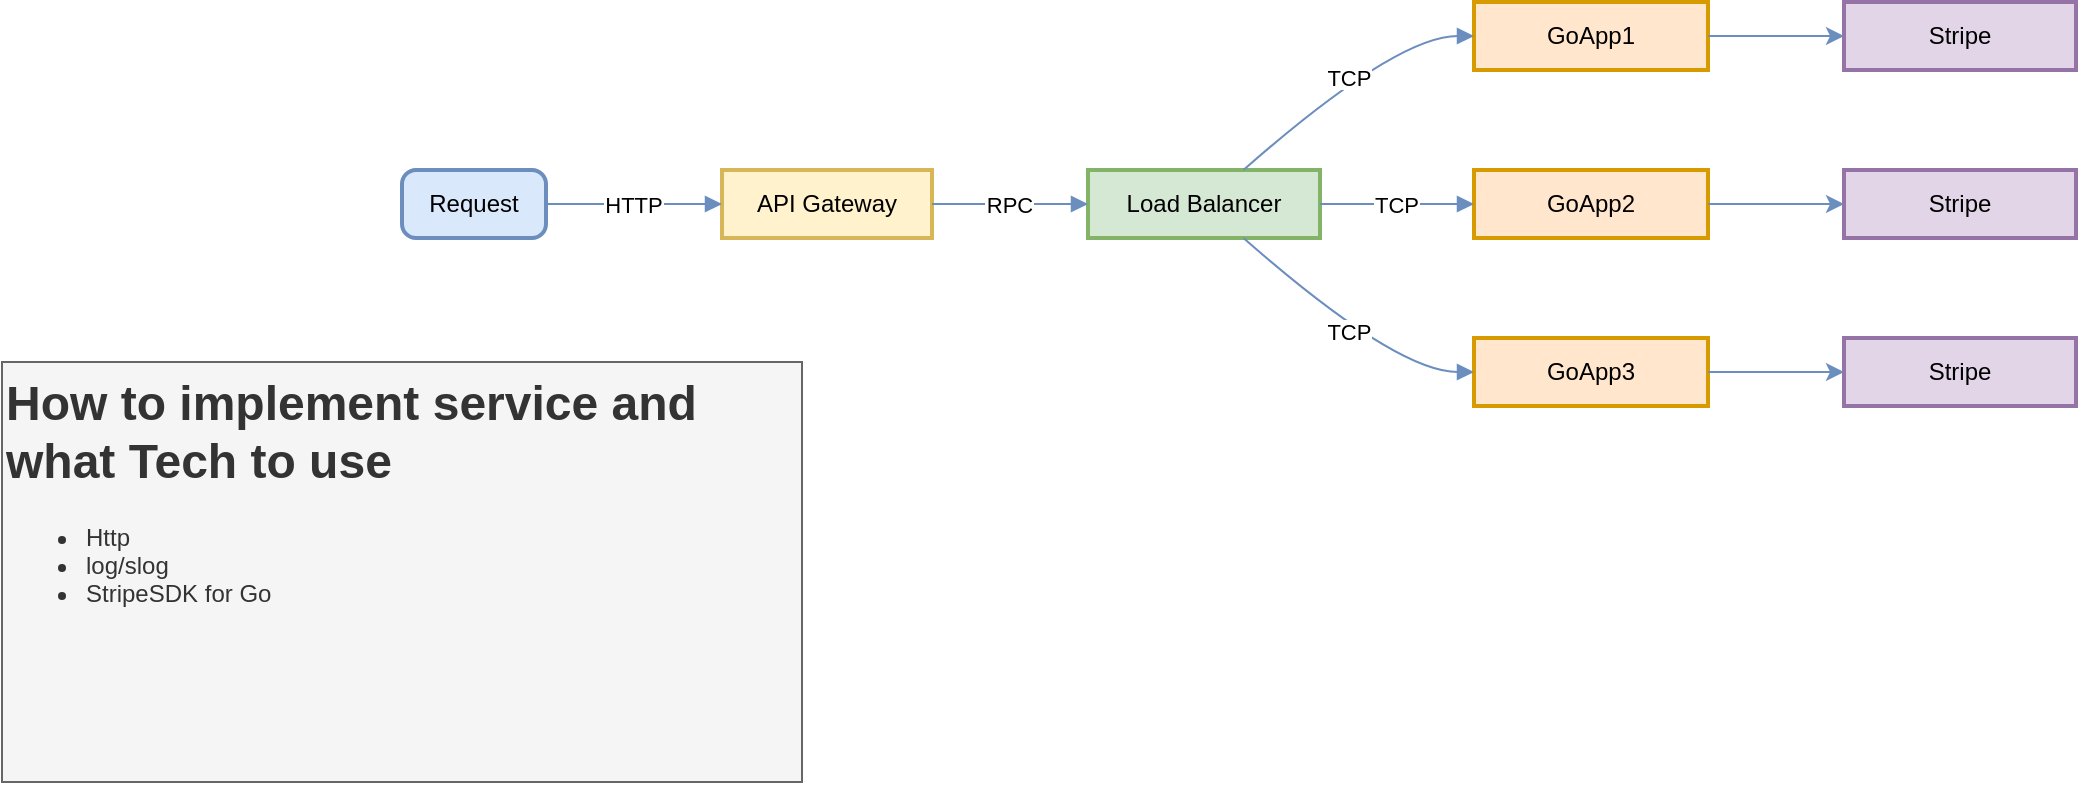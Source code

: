 <mxfile version="24.7.2" type="github">
  <diagram name="Page-1" id="0TeIM9jOOfs5sbMUtBRc">
    <mxGraphModel dx="1430" dy="779" grid="1" gridSize="10" guides="1" tooltips="1" connect="1" arrows="1" fold="1" page="1" pageScale="1" pageWidth="827" pageHeight="1169" math="0" shadow="0">
      <root>
        <mxCell id="0" />
        <mxCell id="1" parent="0" />
        <mxCell id="2" value="Request" style="rounded=1;absoluteArcSize=1;arcSize=14;whiteSpace=wrap;strokeWidth=2;fillColor=#dae8fc;strokeColor=#6c8ebf;" parent="1" vertex="1">
          <mxGeometry x="240" y="234" width="72" height="34" as="geometry" />
        </mxCell>
        <mxCell id="3" value="API Gateway" style="whiteSpace=wrap;strokeWidth=2;fillColor=#fff2cc;strokeColor=#d6b656;" parent="1" vertex="1">
          <mxGeometry x="400" y="234" width="105" height="34" as="geometry" />
        </mxCell>
        <mxCell id="4" value="Load Balancer" style="whiteSpace=wrap;strokeWidth=2;fillColor=#d5e8d4;strokeColor=#82b366;" parent="1" vertex="1">
          <mxGeometry x="583" y="234" width="116" height="34" as="geometry" />
        </mxCell>
        <mxCell id="5" value="GoApp1" style="whiteSpace=wrap;strokeWidth=2;fillColor=#ffe6cc;strokeColor=#d79b00;" parent="1" vertex="1">
          <mxGeometry x="776" y="150" width="117" height="34" as="geometry" />
        </mxCell>
        <mxCell id="6" value="GoApp2" style="whiteSpace=wrap;strokeWidth=2;fillColor=#ffe6cc;strokeColor=#d79b00;" parent="1" vertex="1">
          <mxGeometry x="776" y="234" width="117" height="34" as="geometry" />
        </mxCell>
        <mxCell id="7" value="GoApp3" style="whiteSpace=wrap;strokeWidth=2;fillColor=#ffe6cc;strokeColor=#d79b00;" parent="1" vertex="1">
          <mxGeometry x="776" y="318" width="117" height="34" as="geometry" />
        </mxCell>
        <mxCell id="9" value="HTTP" style="curved=1;startArrow=none;endArrow=block;exitX=0.99;exitY=0.5;entryX=0;entryY=0.5;fillColor=#dae8fc;strokeColor=#6c8ebf;" parent="1" source="2" target="3" edge="1">
          <mxGeometry relative="1" as="geometry">
            <Array as="points" />
          </mxGeometry>
        </mxCell>
        <mxCell id="10" value="RPC" style="curved=1;startArrow=none;endArrow=block;exitX=1;exitY=0.5;entryX=0;entryY=0.5;fillColor=#dae8fc;strokeColor=#6c8ebf;" parent="1" source="3" target="4" edge="1">
          <mxGeometry relative="1" as="geometry">
            <Array as="points" />
          </mxGeometry>
        </mxCell>
        <mxCell id="11" value="TCP" style="curved=1;startArrow=none;endArrow=block;exitX=0.67;exitY=0;entryX=0;entryY=0.5;fillColor=#dae8fc;strokeColor=#6c8ebf;" parent="1" source="4" target="5" edge="1">
          <mxGeometry relative="1" as="geometry">
            <Array as="points">
              <mxPoint x="737" y="167" />
            </Array>
          </mxGeometry>
        </mxCell>
        <mxCell id="12" value="TCP" style="curved=1;startArrow=none;endArrow=block;exitX=1;exitY=0.5;entryX=0;entryY=0.5;fillColor=#dae8fc;strokeColor=#6c8ebf;" parent="1" source="4" target="6" edge="1">
          <mxGeometry relative="1" as="geometry">
            <Array as="points" />
          </mxGeometry>
        </mxCell>
        <mxCell id="13" value="TCP" style="curved=1;startArrow=none;endArrow=block;exitX=0.67;exitY=1;entryX=0;entryY=0.5;fillColor=#dae8fc;strokeColor=#6c8ebf;" parent="1" source="4" target="7" edge="1">
          <mxGeometry relative="1" as="geometry">
            <Array as="points">
              <mxPoint x="737" y="335" />
            </Array>
          </mxGeometry>
        </mxCell>
        <mxCell id="07limylhBkk0yVVksVqk-14" value="Stripe" style="whiteSpace=wrap;strokeWidth=2;fillColor=#e1d5e7;strokeColor=#9673a6;" vertex="1" parent="1">
          <mxGeometry x="961" y="234" width="116" height="34" as="geometry" />
        </mxCell>
        <mxCell id="07limylhBkk0yVVksVqk-18" value="" style="endArrow=classic;html=1;rounded=0;exitX=1;exitY=0.5;exitDx=0;exitDy=0;entryX=0;entryY=0.5;entryDx=0;entryDy=0;fillColor=#dae8fc;strokeColor=#6c8ebf;" edge="1" parent="1" source="6" target="07limylhBkk0yVVksVqk-14">
          <mxGeometry width="50" height="50" relative="1" as="geometry">
            <mxPoint x="760" y="290" as="sourcePoint" />
            <mxPoint x="810" y="240" as="targetPoint" />
          </mxGeometry>
        </mxCell>
        <mxCell id="07limylhBkk0yVVksVqk-21" value="Stripe" style="whiteSpace=wrap;strokeWidth=2;fillColor=#e1d5e7;strokeColor=#9673a6;" vertex="1" parent="1">
          <mxGeometry x="961" y="318" width="116" height="34" as="geometry" />
        </mxCell>
        <mxCell id="07limylhBkk0yVVksVqk-22" value="Stripe" style="whiteSpace=wrap;strokeWidth=2;fillColor=#e1d5e7;strokeColor=#9673a6;" vertex="1" parent="1">
          <mxGeometry x="961" y="150" width="116" height="34" as="geometry" />
        </mxCell>
        <mxCell id="07limylhBkk0yVVksVqk-23" value="" style="endArrow=classic;html=1;rounded=0;exitX=1;exitY=0.5;exitDx=0;exitDy=0;entryX=0;entryY=0.5;entryDx=0;entryDy=0;fillColor=#dae8fc;strokeColor=#6c8ebf;" edge="1" parent="1" source="7" target="07limylhBkk0yVVksVqk-21">
          <mxGeometry width="50" height="50" relative="1" as="geometry">
            <mxPoint x="903" y="261" as="sourcePoint" />
            <mxPoint x="971" y="261" as="targetPoint" />
          </mxGeometry>
        </mxCell>
        <mxCell id="07limylhBkk0yVVksVqk-24" value="" style="endArrow=classic;html=1;rounded=0;exitX=1;exitY=0.5;exitDx=0;exitDy=0;entryX=0;entryY=0.5;entryDx=0;entryDy=0;fillColor=#dae8fc;strokeColor=#6c8ebf;" edge="1" parent="1" source="5" target="07limylhBkk0yVVksVqk-22">
          <mxGeometry width="50" height="50" relative="1" as="geometry">
            <mxPoint x="893" y="166.66" as="sourcePoint" />
            <mxPoint x="961" y="166.66" as="targetPoint" />
          </mxGeometry>
        </mxCell>
        <mxCell id="07limylhBkk0yVVksVqk-25" value="&lt;h1 style=&quot;margin-top: 0px;&quot;&gt;How to implement service and what Tech to use&lt;/h1&gt;&lt;p&gt;&lt;/p&gt;&lt;ul&gt;&lt;li&gt;Http&lt;/li&gt;&lt;li&gt;log/slog&lt;/li&gt;&lt;li&gt;StripeSDK for Go&lt;/li&gt;&lt;/ul&gt;&lt;div&gt;&lt;br&gt;&lt;/div&gt;&lt;p&gt;&lt;/p&gt;" style="text;html=1;whiteSpace=wrap;overflow=hidden;rounded=0;fillColor=#f5f5f5;fontColor=#333333;strokeColor=#666666;" vertex="1" parent="1">
          <mxGeometry x="40" y="330" width="400" height="210" as="geometry" />
        </mxCell>
      </root>
    </mxGraphModel>
  </diagram>
</mxfile>
